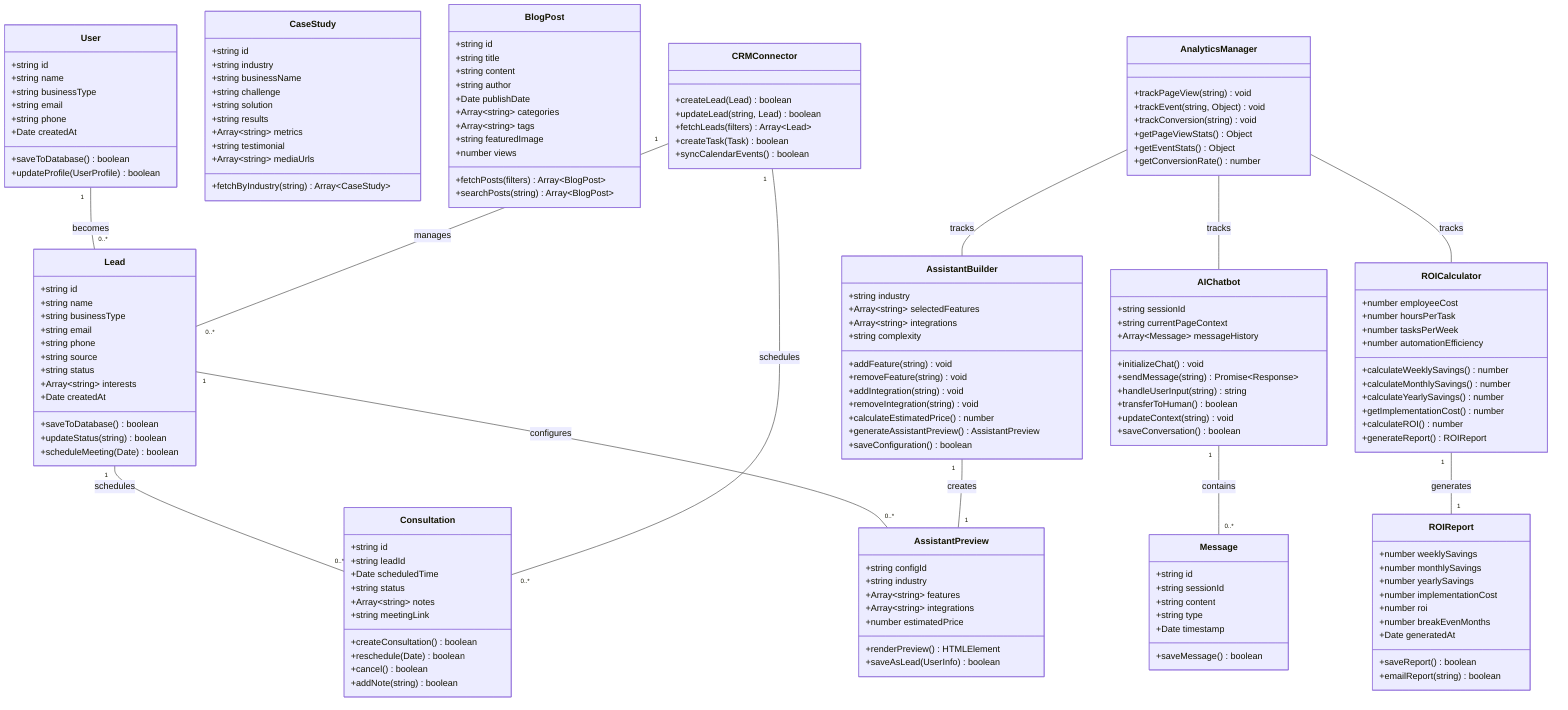 classDiagram
    class User {
        +string id
        +string name
        +string businessType
        +string email
        +string phone
        +Date createdAt
        +saveToDatabase() boolean
        +updateProfile(UserProfile) boolean
    }

    class Lead {
        +string id
        +string name
        +string businessType
        +string email
        +string phone
        +string source
        +string status
        +Array~string~ interests
        +Date createdAt
        +saveToDatabase() boolean
        +updateStatus(string) boolean
        +scheduleMeeting(Date) boolean
    }

    class Consultation {
        +string id
        +string leadId
        +Date scheduledTime
        +string status
        +Array~string~ notes
        +string meetingLink
        +createConsultation() boolean
        +reschedule(Date) boolean
        +cancel() boolean
        +addNote(string) boolean
    }

    class AIChatbot {
        +string sessionId
        +string currentPageContext
        +Array~Message~ messageHistory
        +initializeChat() void
        +sendMessage(string) Promise~Response~
        +handleUserInput(string) string
        +transferToHuman() boolean
        +updateContext(string) void
        +saveConversation() boolean
    }

    class Message {
        +string id
        +string sessionId
        +string content
        +string type
        +Date timestamp
        +saveMessage() boolean
    }

    class ROICalculator {
        +number employeeCost
        +number hoursPerTask
        +number tasksPerWeek
        +number automationEfficiency
        +calculateWeeklySavings() number
        +calculateMonthlySavings() number
        +calculateYearlySavings() number
        +getImplementationCost() number
        +calculateROI() number
        +generateReport() ROIReport
    }

    class ROIReport {
        +number weeklySavings
        +number monthlySavings
        +number yearlySavings
        +number implementationCost
        +number roi
        +number breakEvenMonths
        +Date generatedAt
        +saveReport() boolean
        +emailReport(string) boolean
    }

    class AssistantBuilder {
        +string industry
        +Array~string~ selectedFeatures
        +Array~string~ integrations
        +string complexity
        +addFeature(string) void
        +removeFeature(string) void
        +addIntegration(string) void
        +removeIntegration(string) void
        +calculateEstimatedPrice() number
        +generateAssistantPreview() AssistantPreview
        +saveConfiguration() boolean
    }

    class AssistantPreview {
        +string configId
        +string industry
        +Array~string~ features
        +Array~string~ integrations
        +number estimatedPrice
        +renderPreview() HTMLElement
        +saveAsLead(UserInfo) boolean
    }

    class CaseStudy {
        +string id
        +string industry
        +string businessName
        +string challenge
        +string solution
        +string results
        +Array~string~ metrics
        +string testimonial
        +Array~string~ mediaUrls
        +fetchByIndustry(string) Array~CaseStudy~
    }

    class BlogPost {
        +string id
        +string title
        +string content
        +string author
        +Date publishDate
        +Array~string~ categories
        +Array~string~ tags
        +string featuredImage
        +number views
        +fetchPosts(filters) Array~BlogPost~
        +searchPosts(string) Array~BlogPost~
    }

    class AnalyticsManager {
        +trackPageView(string) void
        +trackEvent(string, Object) void
        +trackConversion(string) void
        +getPageViewStats() Object
        +getEventStats() Object
        +getConversionRate() number
    }

    class CRMConnector {
        +createLead(Lead) boolean
        +updateLead(string, Lead) boolean
        +fetchLeads(filters) Array~Lead~
        +createTask(Task) boolean
        +syncCalendarEvents() boolean
    }

    Lead "1" -- "0..*" Consultation : schedules
    User "1" -- "0..*" Lead : becomes
    Lead "1" -- "0..*" AssistantPreview : configures
    AIChatbot "1" -- "0..*" Message : contains
    ROICalculator "1" -- "1" ROIReport : generates
    AssistantBuilder "1" -- "1" AssistantPreview : creates
    CRMConnector "1" -- "0..*" Lead : manages
    CRMConnector "1" -- "0..*" Consultation : schedules
    AnalyticsManager -- AIChatbot : tracks
    AnalyticsManager -- ROICalculator : tracks
    AnalyticsManager -- AssistantBuilder : tracks